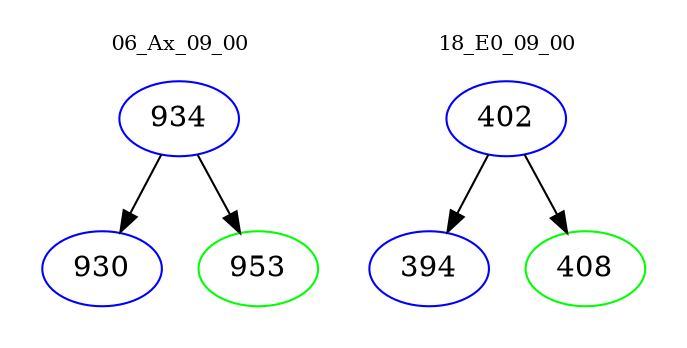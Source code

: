 digraph{
subgraph cluster_0 {
color = white
label = "06_Ax_09_00";
fontsize=10;
T0_934 [label="934", color="blue"]
T0_934 -> T0_930 [color="black"]
T0_930 [label="930", color="blue"]
T0_934 -> T0_953 [color="black"]
T0_953 [label="953", color="green"]
}
subgraph cluster_1 {
color = white
label = "18_E0_09_00";
fontsize=10;
T1_402 [label="402", color="blue"]
T1_402 -> T1_394 [color="black"]
T1_394 [label="394", color="blue"]
T1_402 -> T1_408 [color="black"]
T1_408 [label="408", color="green"]
}
}
